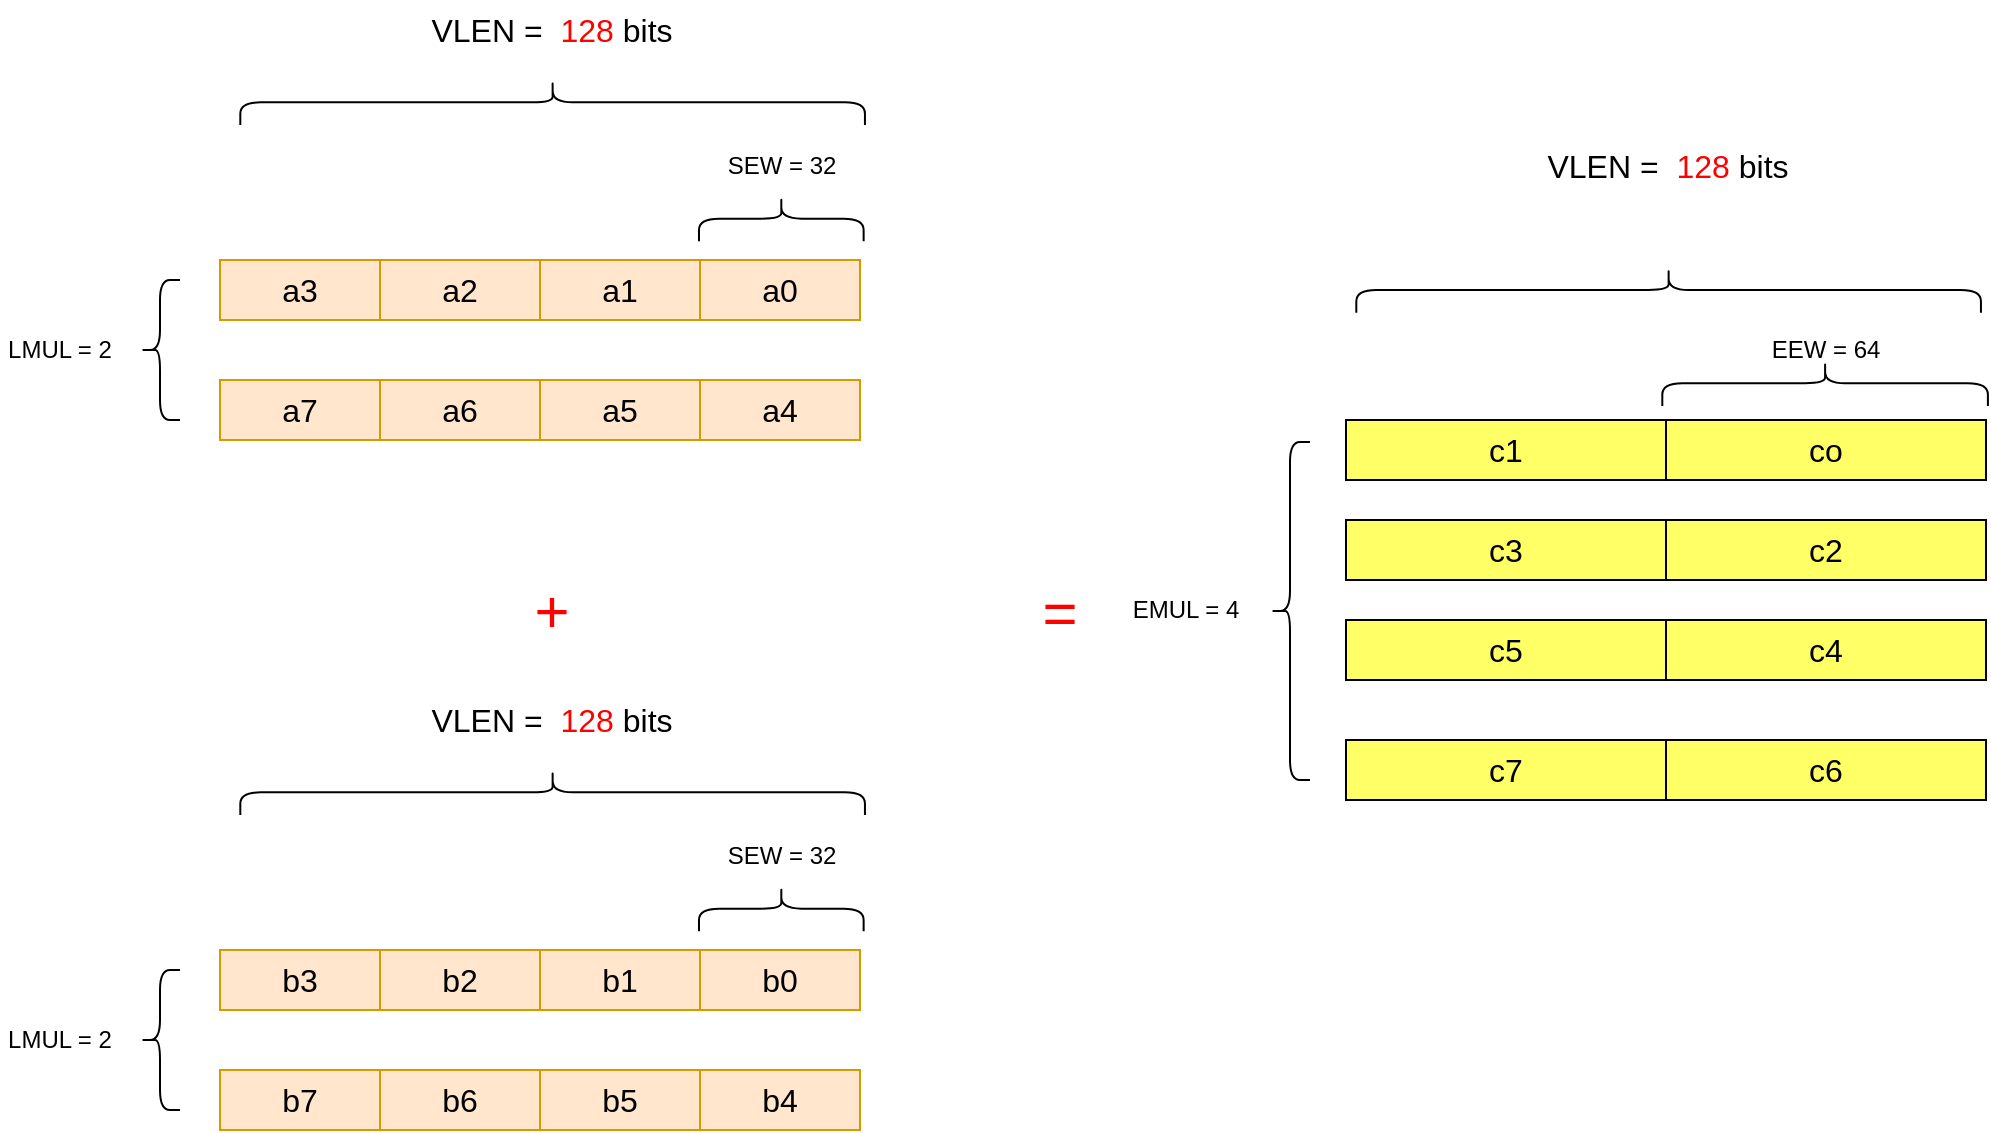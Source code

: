 <mxfile version="21.5.0" type="device">
  <diagram name="第 1 页" id="nJRzv5rlB3VEnub_vDUY">
    <mxGraphModel dx="1926" dy="820" grid="1" gridSize="10" guides="1" tooltips="1" connect="1" arrows="1" fold="1" page="1" pageScale="1" pageWidth="827" pageHeight="1169" math="0" shadow="0">
      <root>
        <mxCell id="0" />
        <mxCell id="1" parent="0" />
        <mxCell id="LaAcIT-mZOWXAvsEYPyt-2" value="" style="shape=curlyBracket;whiteSpace=wrap;html=1;rounded=1;labelPosition=left;verticalLabelPosition=middle;align=right;verticalAlign=middle;rotation=90;size=0.5;" parent="1" vertex="1">
          <mxGeometry x="359.34" y="148.16" width="22.63" height="82.32" as="geometry" />
        </mxCell>
        <mxCell id="EEm0gPVA_LgqMf5c9C1o-1" value="&lt;font style=&quot;font-size: 16px;&quot;&gt;a3&lt;/font&gt;" style="rounded=0;whiteSpace=wrap;html=1;fillColor=#ffe6cc;strokeColor=#d79b00;" parent="1" vertex="1">
          <mxGeometry x="90" y="210" width="80" height="30" as="geometry" />
        </mxCell>
        <mxCell id="EEm0gPVA_LgqMf5c9C1o-2" value="a2" style="rounded=0;whiteSpace=wrap;html=1;" parent="1" vertex="1">
          <mxGeometry x="170" y="210" width="80" height="30" as="geometry" />
        </mxCell>
        <mxCell id="EEm0gPVA_LgqMf5c9C1o-3" value="&lt;font style=&quot;font-size: 16px;&quot;&gt;a1&lt;/font&gt;" style="rounded=0;whiteSpace=wrap;html=1;fillColor=#FFB366;" parent="1" vertex="1">
          <mxGeometry x="250" y="210" width="80" height="30" as="geometry" />
        </mxCell>
        <mxCell id="EEm0gPVA_LgqMf5c9C1o-4" value="&lt;font style=&quot;font-size: 16px;&quot;&gt;a0&lt;/font&gt;" style="rounded=0;whiteSpace=wrap;html=1;fillColor=#FFB366;" parent="1" vertex="1">
          <mxGeometry x="330" y="210" width="80" height="30" as="geometry" />
        </mxCell>
        <mxCell id="EEm0gPVA_LgqMf5c9C1o-5" value="&lt;font style=&quot;font-size: 16px;&quot;&gt;a7&lt;/font&gt;" style="rounded=0;whiteSpace=wrap;html=1;fillColor=#ffe6cc;strokeColor=#d79b00;" parent="1" vertex="1">
          <mxGeometry x="90" y="270" width="80" height="30" as="geometry" />
        </mxCell>
        <mxCell id="EEm0gPVA_LgqMf5c9C1o-6" value="&lt;font style=&quot;font-size: 16px;&quot;&gt;a6&lt;/font&gt;" style="rounded=0;whiteSpace=wrap;html=1;fillColor=#ffe6cc;strokeColor=#d79b00;" parent="1" vertex="1">
          <mxGeometry x="170" y="270" width="80" height="30" as="geometry" />
        </mxCell>
        <mxCell id="EEm0gPVA_LgqMf5c9C1o-7" value="&lt;font style=&quot;font-size: 16px;&quot;&gt;a5&lt;/font&gt;" style="rounded=0;whiteSpace=wrap;html=1;fillColor=#ffe6cc;strokeColor=#d79b00;" parent="1" vertex="1">
          <mxGeometry x="250" y="270" width="80" height="30" as="geometry" />
        </mxCell>
        <mxCell id="EEm0gPVA_LgqMf5c9C1o-8" value="&lt;font style=&quot;font-size: 16px;&quot;&gt;a4&lt;/font&gt;" style="rounded=0;whiteSpace=wrap;html=1;fillColor=#FFB366;" parent="1" vertex="1">
          <mxGeometry x="330" y="270" width="80" height="30" as="geometry" />
        </mxCell>
        <mxCell id="EEm0gPVA_LgqMf5c9C1o-9" value="&lt;font style=&quot;font-size: 16px;&quot;&gt;c1&lt;/font&gt;" style="rounded=0;whiteSpace=wrap;html=1;fillColor=#FFFF66;" parent="1" vertex="1">
          <mxGeometry x="653" y="290" width="160" height="30" as="geometry" />
        </mxCell>
        <mxCell id="EEm0gPVA_LgqMf5c9C1o-12" value="&lt;font style=&quot;font-size: 16px;&quot;&gt;co&lt;/font&gt;" style="rounded=0;whiteSpace=wrap;html=1;fillColor=#FFFF66;" parent="1" vertex="1">
          <mxGeometry x="813" y="290" width="160" height="30" as="geometry" />
        </mxCell>
        <mxCell id="EEm0gPVA_LgqMf5c9C1o-17" value="&lt;font style=&quot;font-size: 16px;&quot;&gt;c3&lt;/font&gt;" style="rounded=0;whiteSpace=wrap;html=1;fillColor=#FFFF66;" parent="1" vertex="1">
          <mxGeometry x="653" y="340" width="160" height="30" as="geometry" />
        </mxCell>
        <mxCell id="EEm0gPVA_LgqMf5c9C1o-18" value="&lt;font style=&quot;font-size: 16px;&quot;&gt;c2&lt;/font&gt;" style="rounded=0;whiteSpace=wrap;html=1;fillColor=#FFFF66;" parent="1" vertex="1">
          <mxGeometry x="813" y="340" width="160" height="30" as="geometry" />
        </mxCell>
        <mxCell id="EEm0gPVA_LgqMf5c9C1o-19" value="&lt;font style=&quot;font-size: 16px;&quot;&gt;c5&lt;/font&gt;" style="rounded=0;whiteSpace=wrap;html=1;fillColor=#FFFF66;" parent="1" vertex="1">
          <mxGeometry x="653" y="390" width="160" height="30" as="geometry" />
        </mxCell>
        <mxCell id="EEm0gPVA_LgqMf5c9C1o-20" value="&lt;font style=&quot;font-size: 16px;&quot;&gt;c4&lt;/font&gt;" style="rounded=0;whiteSpace=wrap;html=1;fillColor=#FFFF66;" parent="1" vertex="1">
          <mxGeometry x="813" y="390" width="160" height="30" as="geometry" />
        </mxCell>
        <mxCell id="EEm0gPVA_LgqMf5c9C1o-21" value="&lt;font style=&quot;font-size: 16px;&quot;&gt;c7&lt;/font&gt;" style="rounded=0;whiteSpace=wrap;html=1;fillColor=#FFFF66;" parent="1" vertex="1">
          <mxGeometry x="653" y="450" width="160" height="30" as="geometry" />
        </mxCell>
        <mxCell id="EEm0gPVA_LgqMf5c9C1o-22" value="&lt;font style=&quot;font-size: 16px;&quot;&gt;c6&lt;/font&gt;" style="rounded=0;whiteSpace=wrap;html=1;fillColor=#FFFF66;" parent="1" vertex="1">
          <mxGeometry x="813" y="450" width="160" height="30" as="geometry" />
        </mxCell>
        <mxCell id="EEm0gPVA_LgqMf5c9C1o-23" value="&lt;font style=&quot;font-size: 16px;&quot;&gt;a3&lt;/font&gt;" style="rounded=0;whiteSpace=wrap;html=1;" parent="1" vertex="1">
          <mxGeometry x="170" y="210" width="80" height="30" as="geometry" />
        </mxCell>
        <mxCell id="EEm0gPVA_LgqMf5c9C1o-24" value="&lt;font style=&quot;font-size: 16px;&quot;&gt;a2&lt;/font&gt;" style="rounded=0;whiteSpace=wrap;html=1;fillColor=#FFB366;" parent="1" vertex="1">
          <mxGeometry x="170" y="210" width="80" height="30" as="geometry" />
        </mxCell>
        <mxCell id="EEm0gPVA_LgqMf5c9C1o-25" value="" style="shape=curlyBracket;whiteSpace=wrap;html=1;rounded=1;labelPosition=left;verticalLabelPosition=middle;align=right;verticalAlign=middle;" parent="1" vertex="1">
          <mxGeometry x="50" y="220" width="20" height="70" as="geometry" />
        </mxCell>
        <mxCell id="EEm0gPVA_LgqMf5c9C1o-26" value="LMUL = 2" style="text;strokeColor=none;align=center;fillColor=none;html=1;verticalAlign=middle;whiteSpace=wrap;rounded=0;" parent="1" vertex="1">
          <mxGeometry x="-20" y="240" width="60" height="30" as="geometry" />
        </mxCell>
        <mxCell id="EEm0gPVA_LgqMf5c9C1o-27" value="SEW = 32" style="text;strokeColor=none;align=center;fillColor=none;html=1;verticalAlign=middle;whiteSpace=wrap;rounded=0;" parent="1" vertex="1">
          <mxGeometry x="340.66" y="148.16" width="60" height="30" as="geometry" />
        </mxCell>
        <mxCell id="EEm0gPVA_LgqMf5c9C1o-28" value="" style="shape=curlyBracket;whiteSpace=wrap;html=1;rounded=1;labelPosition=left;verticalLabelPosition=middle;align=right;verticalAlign=middle;rotation=90;size=0.5;" parent="1" vertex="1">
          <mxGeometry x="245" y="-25" width="22.63" height="312.32" as="geometry" />
        </mxCell>
        <mxCell id="EEm0gPVA_LgqMf5c9C1o-29" value="&lt;font style=&quot;font-size: 16px;&quot;&gt;VLEN =&amp;nbsp; &lt;font style=&quot;font-size: 16px;&quot; color=&quot;#ff0000&quot;&gt;128 &lt;/font&gt;bits&lt;/font&gt;" style="text;strokeColor=none;align=center;fillColor=none;html=1;verticalAlign=middle;whiteSpace=wrap;rounded=0;" parent="1" vertex="1">
          <mxGeometry x="191.32" y="80" width="130" height="30" as="geometry" />
        </mxCell>
        <mxCell id="EEm0gPVA_LgqMf5c9C1o-30" value="" style="shape=curlyBracket;whiteSpace=wrap;html=1;rounded=1;labelPosition=left;verticalLabelPosition=middle;align=right;verticalAlign=middle;rotation=90;size=0.5;" parent="1" vertex="1">
          <mxGeometry x="359.34" y="493.16" width="22.63" height="82.32" as="geometry" />
        </mxCell>
        <mxCell id="EEm0gPVA_LgqMf5c9C1o-31" value="&lt;font style=&quot;font-size: 16px;&quot;&gt;b3&lt;/font&gt;" style="rounded=0;whiteSpace=wrap;html=1;fillColor=#ffe6cc;strokeColor=#d79b00;" parent="1" vertex="1">
          <mxGeometry x="90" y="555" width="80" height="30" as="geometry" />
        </mxCell>
        <mxCell id="EEm0gPVA_LgqMf5c9C1o-32" value="a2" style="rounded=0;whiteSpace=wrap;html=1;" parent="1" vertex="1">
          <mxGeometry x="170" y="555" width="80" height="30" as="geometry" />
        </mxCell>
        <mxCell id="EEm0gPVA_LgqMf5c9C1o-33" value="&lt;font style=&quot;font-size: 16px;&quot;&gt;b1&lt;/font&gt;" style="rounded=0;whiteSpace=wrap;html=1;fillColor=#ffe6cc;strokeColor=#d79b00;" parent="1" vertex="1">
          <mxGeometry x="250" y="555" width="80" height="30" as="geometry" />
        </mxCell>
        <mxCell id="EEm0gPVA_LgqMf5c9C1o-34" value="&lt;font style=&quot;font-size: 16px;&quot;&gt;b0&lt;/font&gt;" style="rounded=0;whiteSpace=wrap;html=1;fillColor=#ffe6cc;strokeColor=#d79b00;" parent="1" vertex="1">
          <mxGeometry x="330" y="555" width="80" height="30" as="geometry" />
        </mxCell>
        <mxCell id="EEm0gPVA_LgqMf5c9C1o-35" value="&lt;font style=&quot;font-size: 16px;&quot;&gt;b7&lt;/font&gt;" style="rounded=0;whiteSpace=wrap;html=1;fillColor=#ffe6cc;strokeColor=#d79b00;" parent="1" vertex="1">
          <mxGeometry x="90" y="615" width="80" height="30" as="geometry" />
        </mxCell>
        <mxCell id="EEm0gPVA_LgqMf5c9C1o-36" value="&lt;font style=&quot;font-size: 16px;&quot;&gt;b6&lt;/font&gt;" style="rounded=0;whiteSpace=wrap;html=1;fillColor=#ffe6cc;strokeColor=#d79b00;" parent="1" vertex="1">
          <mxGeometry x="170" y="615" width="80" height="30" as="geometry" />
        </mxCell>
        <mxCell id="EEm0gPVA_LgqMf5c9C1o-37" value="&lt;font style=&quot;font-size: 16px;&quot;&gt;b5&lt;/font&gt;" style="rounded=0;whiteSpace=wrap;html=1;fillColor=#ffe6cc;strokeColor=#d79b00;" parent="1" vertex="1">
          <mxGeometry x="250" y="615" width="80" height="30" as="geometry" />
        </mxCell>
        <mxCell id="EEm0gPVA_LgqMf5c9C1o-38" value="&lt;font style=&quot;font-size: 16px;&quot;&gt;b4&lt;/font&gt;" style="rounded=0;whiteSpace=wrap;html=1;fillColor=#ffe6cc;strokeColor=#d79b00;" parent="1" vertex="1">
          <mxGeometry x="330" y="615" width="80" height="30" as="geometry" />
        </mxCell>
        <mxCell id="EEm0gPVA_LgqMf5c9C1o-39" value="&lt;font style=&quot;font-size: 16px;&quot;&gt;a3&lt;/font&gt;" style="rounded=0;whiteSpace=wrap;html=1;" parent="1" vertex="1">
          <mxGeometry x="170" y="555" width="80" height="30" as="geometry" />
        </mxCell>
        <mxCell id="EEm0gPVA_LgqMf5c9C1o-40" value="&lt;font style=&quot;font-size: 16px;&quot;&gt;b2&lt;/font&gt;" style="rounded=0;whiteSpace=wrap;html=1;fillColor=#ffe6cc;strokeColor=#d79b00;" parent="1" vertex="1">
          <mxGeometry x="170" y="555" width="80" height="30" as="geometry" />
        </mxCell>
        <mxCell id="EEm0gPVA_LgqMf5c9C1o-41" value="" style="shape=curlyBracket;whiteSpace=wrap;html=1;rounded=1;labelPosition=left;verticalLabelPosition=middle;align=right;verticalAlign=middle;" parent="1" vertex="1">
          <mxGeometry x="50" y="565" width="20" height="70" as="geometry" />
        </mxCell>
        <mxCell id="EEm0gPVA_LgqMf5c9C1o-42" value="LMUL = 2" style="text;strokeColor=none;align=center;fillColor=none;html=1;verticalAlign=middle;whiteSpace=wrap;rounded=0;" parent="1" vertex="1">
          <mxGeometry x="-20" y="585" width="60" height="30" as="geometry" />
        </mxCell>
        <mxCell id="EEm0gPVA_LgqMf5c9C1o-43" value="SEW = 32" style="text;strokeColor=none;align=center;fillColor=none;html=1;verticalAlign=middle;whiteSpace=wrap;rounded=0;" parent="1" vertex="1">
          <mxGeometry x="340.66" y="493.16" width="60" height="30" as="geometry" />
        </mxCell>
        <mxCell id="EEm0gPVA_LgqMf5c9C1o-44" value="" style="shape=curlyBracket;whiteSpace=wrap;html=1;rounded=1;labelPosition=left;verticalLabelPosition=middle;align=right;verticalAlign=middle;rotation=90;size=0.5;" parent="1" vertex="1">
          <mxGeometry x="245" y="320" width="22.63" height="312.32" as="geometry" />
        </mxCell>
        <mxCell id="EEm0gPVA_LgqMf5c9C1o-45" value="&lt;font style=&quot;font-size: 16px;&quot;&gt;VLEN =&amp;nbsp; &lt;font style=&quot;font-size: 16px;&quot; color=&quot;#ff0000&quot;&gt;128 &lt;/font&gt;bits&lt;/font&gt;" style="text;strokeColor=none;align=center;fillColor=none;html=1;verticalAlign=middle;whiteSpace=wrap;rounded=0;" parent="1" vertex="1">
          <mxGeometry x="191.32" y="425" width="130" height="30" as="geometry" />
        </mxCell>
        <mxCell id="EEm0gPVA_LgqMf5c9C1o-46" value="" style="shape=curlyBracket;whiteSpace=wrap;html=1;rounded=1;labelPosition=left;verticalLabelPosition=middle;align=right;verticalAlign=middle;rotation=90;size=0.5;" parent="1" vertex="1">
          <mxGeometry x="803" y="68.84" width="22.63" height="312.32" as="geometry" />
        </mxCell>
        <mxCell id="EEm0gPVA_LgqMf5c9C1o-47" value="&lt;font style=&quot;font-size: 16px;&quot;&gt;VLEN =&amp;nbsp; &lt;font style=&quot;font-size: 16px;&quot; color=&quot;#ff0000&quot;&gt;128 &lt;/font&gt;bits&lt;/font&gt;" style="text;strokeColor=none;align=center;fillColor=none;html=1;verticalAlign=middle;whiteSpace=wrap;rounded=0;" parent="1" vertex="1">
          <mxGeometry x="749.31" y="148.16" width="130" height="30" as="geometry" />
        </mxCell>
        <mxCell id="EEm0gPVA_LgqMf5c9C1o-48" value="" style="shape=curlyBracket;whiteSpace=wrap;html=1;rounded=1;labelPosition=left;verticalLabelPosition=middle;align=right;verticalAlign=middle;rotation=90;size=0.5;" parent="1" vertex="1">
          <mxGeometry x="881.24" y="190.24" width="22.63" height="162.8" as="geometry" />
        </mxCell>
        <mxCell id="EEm0gPVA_LgqMf5c9C1o-49" value="EEW = 64" style="text;strokeColor=none;align=center;fillColor=none;html=1;verticalAlign=middle;whiteSpace=wrap;rounded=0;" parent="1" vertex="1">
          <mxGeometry x="862.56" y="240" width="60" height="30" as="geometry" />
        </mxCell>
        <mxCell id="EEm0gPVA_LgqMf5c9C1o-50" value="" style="shape=curlyBracket;whiteSpace=wrap;html=1;rounded=1;labelPosition=left;verticalLabelPosition=middle;align=right;verticalAlign=middle;size=0.5;" parent="1" vertex="1">
          <mxGeometry x="615" y="301" width="20" height="169" as="geometry" />
        </mxCell>
        <mxCell id="EEm0gPVA_LgqMf5c9C1o-51" value="EMUL = 4" style="text;strokeColor=none;align=center;fillColor=none;html=1;verticalAlign=middle;whiteSpace=wrap;rounded=0;" parent="1" vertex="1">
          <mxGeometry x="543" y="370" width="60" height="30" as="geometry" />
        </mxCell>
        <mxCell id="EEm0gPVA_LgqMf5c9C1o-52" value="&lt;font color=&quot;#ff0000&quot; style=&quot;font-size: 30px;&quot;&gt;=&lt;/font&gt;" style="text;strokeColor=none;align=center;fillColor=none;html=1;verticalAlign=middle;whiteSpace=wrap;rounded=0;" parent="1" vertex="1">
          <mxGeometry x="480" y="370.5" width="60" height="30" as="geometry" />
        </mxCell>
        <mxCell id="EEm0gPVA_LgqMf5c9C1o-53" value="&lt;font color=&quot;#ff0000&quot; style=&quot;font-size: 30px;&quot;&gt;+&lt;/font&gt;" style="text;strokeColor=none;align=center;fillColor=none;html=1;verticalAlign=middle;whiteSpace=wrap;rounded=0;" parent="1" vertex="1">
          <mxGeometry x="226.31" y="370" width="60" height="30" as="geometry" />
        </mxCell>
        <mxCell id="HoIdVtdmWrtYlHTqxeyx-1" value="&lt;font style=&quot;font-size: 16px;&quot;&gt;a2&lt;/font&gt;" style="rounded=0;whiteSpace=wrap;html=1;fillColor=#ffe6cc;strokeColor=#d79b00;" vertex="1" parent="1">
          <mxGeometry x="170" y="210" width="80" height="30" as="geometry" />
        </mxCell>
        <mxCell id="HoIdVtdmWrtYlHTqxeyx-2" value="&lt;font style=&quot;font-size: 16px;&quot;&gt;a1&lt;/font&gt;" style="rounded=0;whiteSpace=wrap;html=1;fillColor=#ffe6cc;strokeColor=#d79b00;" vertex="1" parent="1">
          <mxGeometry x="250" y="210" width="80" height="30" as="geometry" />
        </mxCell>
        <mxCell id="HoIdVtdmWrtYlHTqxeyx-3" value="&lt;font style=&quot;font-size: 16px;&quot;&gt;a0&lt;/font&gt;" style="rounded=0;whiteSpace=wrap;html=1;fillColor=#ffe6cc;strokeColor=#d79b00;" vertex="1" parent="1">
          <mxGeometry x="330" y="210" width="80" height="30" as="geometry" />
        </mxCell>
        <mxCell id="HoIdVtdmWrtYlHTqxeyx-4" value="&lt;font style=&quot;font-size: 16px;&quot;&gt;a4&lt;/font&gt;" style="rounded=0;whiteSpace=wrap;html=1;fillColor=#ffe6cc;strokeColor=#d79b00;" vertex="1" parent="1">
          <mxGeometry x="330" y="270" width="80" height="30" as="geometry" />
        </mxCell>
      </root>
    </mxGraphModel>
  </diagram>
</mxfile>
